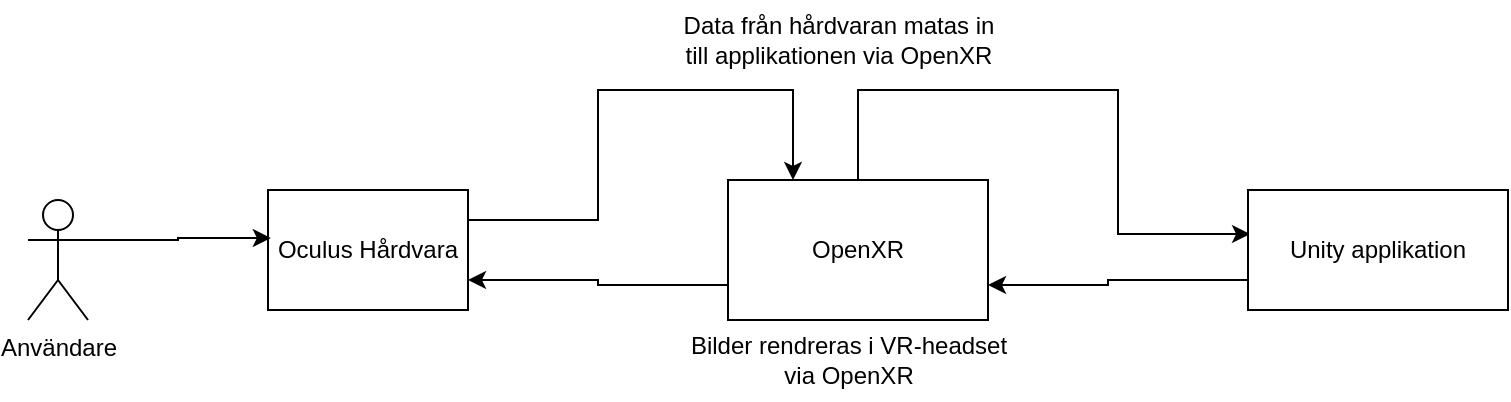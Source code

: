 <mxfile version="20.8.20" type="github">
  <diagram name="Page-1" id="HFvslnS4SGAWe5t_P9Wt">
    <mxGraphModel dx="838" dy="882" grid="1" gridSize="10" guides="1" tooltips="1" connect="1" arrows="1" fold="1" page="1" pageScale="1" pageWidth="850" pageHeight="1100" math="0" shadow="0">
      <root>
        <mxCell id="0" />
        <mxCell id="1" parent="0" />
        <mxCell id="Gmbm1KEMPBaouO_KgwgB-22" style="edgeStyle=orthogonalEdgeStyle;rounded=0;orthogonalLoop=1;jettySize=auto;html=1;exitX=1;exitY=0.25;exitDx=0;exitDy=0;entryX=0.25;entryY=0;entryDx=0;entryDy=0;" parent="1" source="Gmbm1KEMPBaouO_KgwgB-1" target="Gmbm1KEMPBaouO_KgwgB-2" edge="1">
          <mxGeometry relative="1" as="geometry">
            <Array as="points">
              <mxPoint x="325" y="265" />
              <mxPoint x="325" y="200" />
              <mxPoint x="423" y="200" />
            </Array>
          </mxGeometry>
        </mxCell>
        <mxCell id="Gmbm1KEMPBaouO_KgwgB-1" value="Oculus Hårdvara" style="rounded=0;whiteSpace=wrap;html=1;" parent="1" vertex="1">
          <mxGeometry x="160" y="250" width="100" height="60" as="geometry" />
        </mxCell>
        <mxCell id="Gmbm1KEMPBaouO_KgwgB-20" style="edgeStyle=orthogonalEdgeStyle;rounded=0;orthogonalLoop=1;jettySize=auto;html=1;exitX=0;exitY=0.75;exitDx=0;exitDy=0;entryX=1;entryY=0.75;entryDx=0;entryDy=0;" parent="1" source="Gmbm1KEMPBaouO_KgwgB-2" target="Gmbm1KEMPBaouO_KgwgB-1" edge="1">
          <mxGeometry relative="1" as="geometry" />
        </mxCell>
        <mxCell id="Gmbm1KEMPBaouO_KgwgB-23" style="edgeStyle=orthogonalEdgeStyle;rounded=0;orthogonalLoop=1;jettySize=auto;html=1;exitX=0.5;exitY=0;exitDx=0;exitDy=0;entryX=0.008;entryY=0.367;entryDx=0;entryDy=0;entryPerimeter=0;" parent="1" source="Gmbm1KEMPBaouO_KgwgB-2" target="Gmbm1KEMPBaouO_KgwgB-3" edge="1">
          <mxGeometry relative="1" as="geometry">
            <Array as="points">
              <mxPoint x="455" y="200" />
              <mxPoint x="585" y="200" />
              <mxPoint x="585" y="272" />
            </Array>
          </mxGeometry>
        </mxCell>
        <mxCell id="Gmbm1KEMPBaouO_KgwgB-2" value="OpenXR" style="rounded=0;whiteSpace=wrap;html=1;" parent="1" vertex="1">
          <mxGeometry x="390" y="245" width="130" height="70" as="geometry" />
        </mxCell>
        <mxCell id="Gmbm1KEMPBaouO_KgwgB-19" style="edgeStyle=orthogonalEdgeStyle;rounded=0;orthogonalLoop=1;jettySize=auto;html=1;exitX=0;exitY=0.75;exitDx=0;exitDy=0;entryX=1;entryY=0.75;entryDx=0;entryDy=0;" parent="1" source="Gmbm1KEMPBaouO_KgwgB-3" target="Gmbm1KEMPBaouO_KgwgB-2" edge="1">
          <mxGeometry relative="1" as="geometry">
            <Array as="points">
              <mxPoint x="580" y="295" />
              <mxPoint x="580" y="298" />
            </Array>
          </mxGeometry>
        </mxCell>
        <mxCell id="Gmbm1KEMPBaouO_KgwgB-3" value="Unity applikation" style="rounded=0;whiteSpace=wrap;html=1;" parent="1" vertex="1">
          <mxGeometry x="650" y="250" width="130" height="60" as="geometry" />
        </mxCell>
        <mxCell id="Gmbm1KEMPBaouO_KgwgB-6" style="edgeStyle=orthogonalEdgeStyle;rounded=0;orthogonalLoop=1;jettySize=auto;html=1;exitX=1;exitY=0.333;exitDx=0;exitDy=0;exitPerimeter=0;entryX=0.014;entryY=0.4;entryDx=0;entryDy=0;entryPerimeter=0;" parent="1" source="Gmbm1KEMPBaouO_KgwgB-4" target="Gmbm1KEMPBaouO_KgwgB-1" edge="1">
          <mxGeometry relative="1" as="geometry" />
        </mxCell>
        <mxCell id="Gmbm1KEMPBaouO_KgwgB-4" value="Användare" style="shape=umlActor;verticalLabelPosition=bottom;verticalAlign=top;html=1;outlineConnect=0;" parent="1" vertex="1">
          <mxGeometry x="40" y="255" width="30" height="60" as="geometry" />
        </mxCell>
        <mxCell id="Gmbm1KEMPBaouO_KgwgB-9" value="Data från hårdvaran matas in&lt;br&gt;till applikationen via OpenXR" style="text;html=1;align=center;verticalAlign=middle;resizable=0;points=[];autosize=1;strokeColor=none;fillColor=none;" parent="1" vertex="1">
          <mxGeometry x="355" y="155" width="180" height="40" as="geometry" />
        </mxCell>
        <mxCell id="zA6m5sZRNHBuunfWo70J-1" value="Bilder rendreras i VR-headset&lt;br&gt;via OpenXR" style="text;html=1;align=center;verticalAlign=middle;resizable=0;points=[];autosize=1;strokeColor=none;fillColor=none;" vertex="1" parent="1">
          <mxGeometry x="360" y="315" width="180" height="40" as="geometry" />
        </mxCell>
      </root>
    </mxGraphModel>
  </diagram>
</mxfile>
